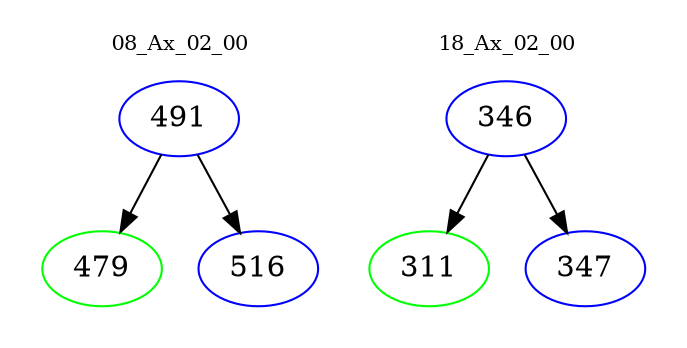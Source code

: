 digraph{
subgraph cluster_0 {
color = white
label = "08_Ax_02_00";
fontsize=10;
T0_491 [label="491", color="blue"]
T0_491 -> T0_479 [color="black"]
T0_479 [label="479", color="green"]
T0_491 -> T0_516 [color="black"]
T0_516 [label="516", color="blue"]
}
subgraph cluster_1 {
color = white
label = "18_Ax_02_00";
fontsize=10;
T1_346 [label="346", color="blue"]
T1_346 -> T1_311 [color="black"]
T1_311 [label="311", color="green"]
T1_346 -> T1_347 [color="black"]
T1_347 [label="347", color="blue"]
}
}
